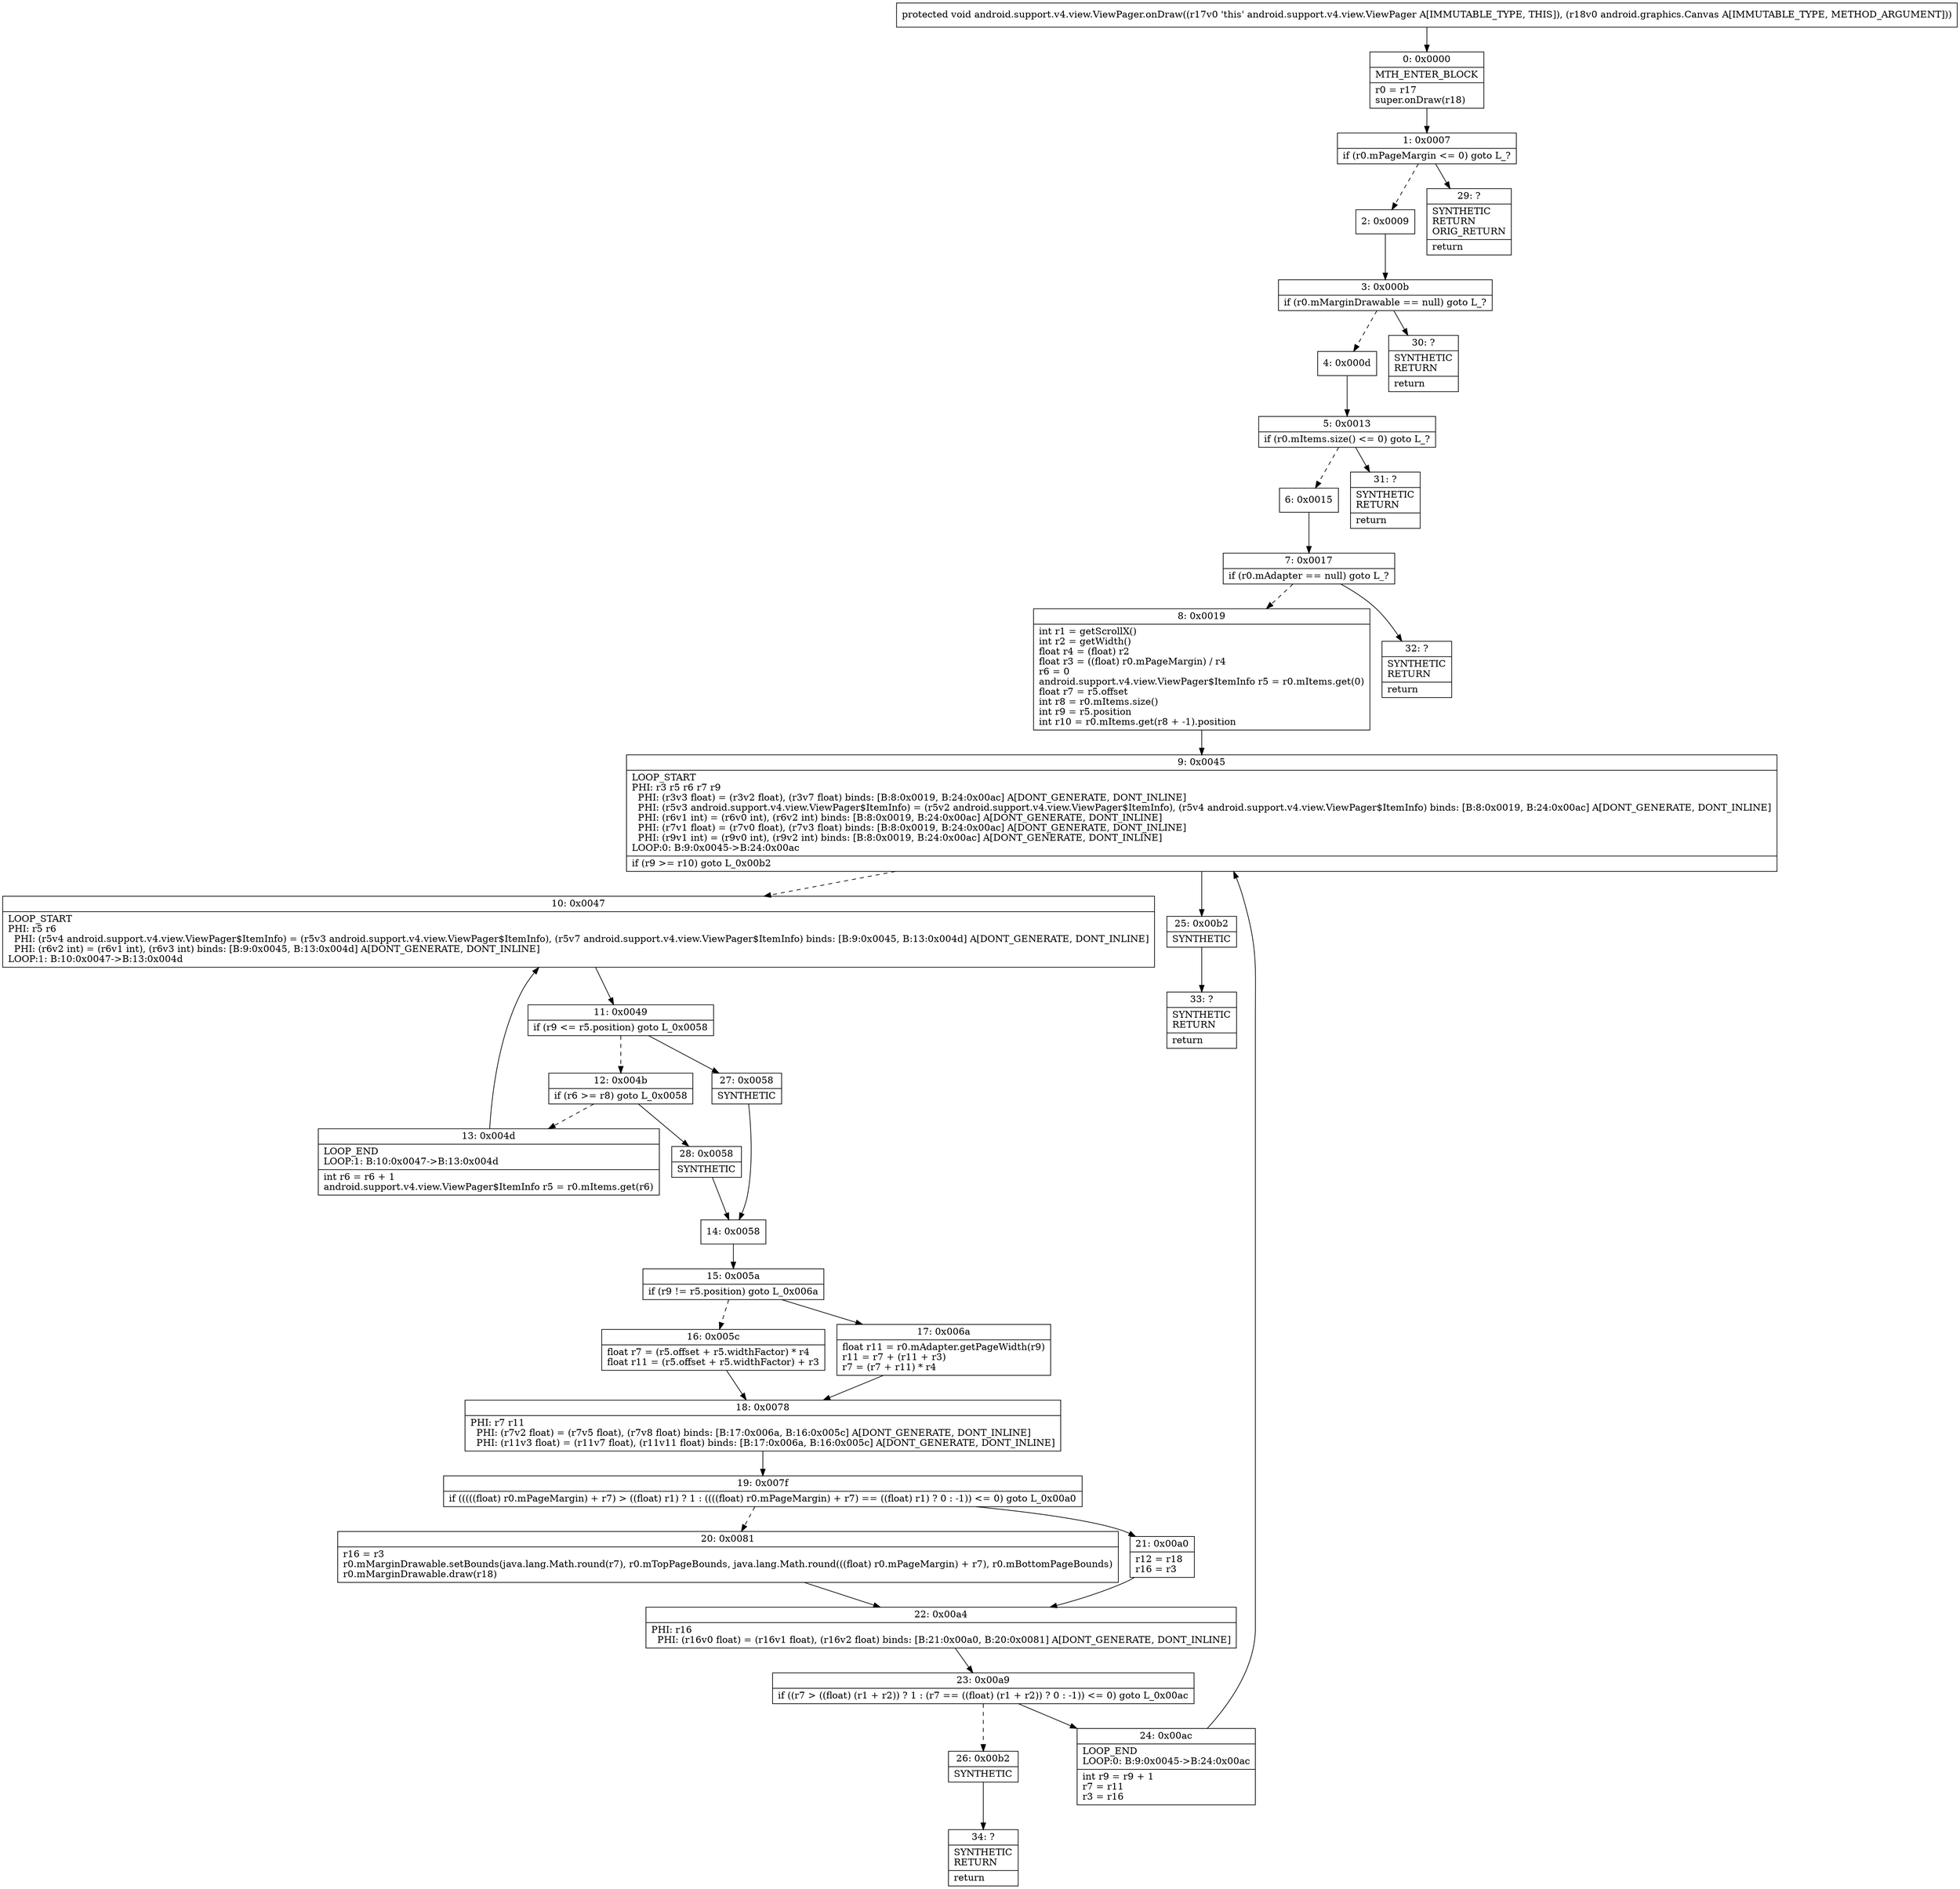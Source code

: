 digraph "CFG forandroid.support.v4.view.ViewPager.onDraw(Landroid\/graphics\/Canvas;)V" {
Node_0 [shape=record,label="{0\:\ 0x0000|MTH_ENTER_BLOCK\l|r0 = r17\lsuper.onDraw(r18)\l}"];
Node_1 [shape=record,label="{1\:\ 0x0007|if (r0.mPageMargin \<= 0) goto L_?\l}"];
Node_2 [shape=record,label="{2\:\ 0x0009}"];
Node_3 [shape=record,label="{3\:\ 0x000b|if (r0.mMarginDrawable == null) goto L_?\l}"];
Node_4 [shape=record,label="{4\:\ 0x000d}"];
Node_5 [shape=record,label="{5\:\ 0x0013|if (r0.mItems.size() \<= 0) goto L_?\l}"];
Node_6 [shape=record,label="{6\:\ 0x0015}"];
Node_7 [shape=record,label="{7\:\ 0x0017|if (r0.mAdapter == null) goto L_?\l}"];
Node_8 [shape=record,label="{8\:\ 0x0019|int r1 = getScrollX()\lint r2 = getWidth()\lfloat r4 = (float) r2\lfloat r3 = ((float) r0.mPageMargin) \/ r4\lr6 = 0\landroid.support.v4.view.ViewPager$ItemInfo r5 = r0.mItems.get(0)\lfloat r7 = r5.offset\lint r8 = r0.mItems.size()\lint r9 = r5.position\lint r10 = r0.mItems.get(r8 + \-1).position\l}"];
Node_9 [shape=record,label="{9\:\ 0x0045|LOOP_START\lPHI: r3 r5 r6 r7 r9 \l  PHI: (r3v3 float) = (r3v2 float), (r3v7 float) binds: [B:8:0x0019, B:24:0x00ac] A[DONT_GENERATE, DONT_INLINE]\l  PHI: (r5v3 android.support.v4.view.ViewPager$ItemInfo) = (r5v2 android.support.v4.view.ViewPager$ItemInfo), (r5v4 android.support.v4.view.ViewPager$ItemInfo) binds: [B:8:0x0019, B:24:0x00ac] A[DONT_GENERATE, DONT_INLINE]\l  PHI: (r6v1 int) = (r6v0 int), (r6v2 int) binds: [B:8:0x0019, B:24:0x00ac] A[DONT_GENERATE, DONT_INLINE]\l  PHI: (r7v1 float) = (r7v0 float), (r7v3 float) binds: [B:8:0x0019, B:24:0x00ac] A[DONT_GENERATE, DONT_INLINE]\l  PHI: (r9v1 int) = (r9v0 int), (r9v2 int) binds: [B:8:0x0019, B:24:0x00ac] A[DONT_GENERATE, DONT_INLINE]\lLOOP:0: B:9:0x0045\-\>B:24:0x00ac\l|if (r9 \>= r10) goto L_0x00b2\l}"];
Node_10 [shape=record,label="{10\:\ 0x0047|LOOP_START\lPHI: r5 r6 \l  PHI: (r5v4 android.support.v4.view.ViewPager$ItemInfo) = (r5v3 android.support.v4.view.ViewPager$ItemInfo), (r5v7 android.support.v4.view.ViewPager$ItemInfo) binds: [B:9:0x0045, B:13:0x004d] A[DONT_GENERATE, DONT_INLINE]\l  PHI: (r6v2 int) = (r6v1 int), (r6v3 int) binds: [B:9:0x0045, B:13:0x004d] A[DONT_GENERATE, DONT_INLINE]\lLOOP:1: B:10:0x0047\-\>B:13:0x004d\l}"];
Node_11 [shape=record,label="{11\:\ 0x0049|if (r9 \<= r5.position) goto L_0x0058\l}"];
Node_12 [shape=record,label="{12\:\ 0x004b|if (r6 \>= r8) goto L_0x0058\l}"];
Node_13 [shape=record,label="{13\:\ 0x004d|LOOP_END\lLOOP:1: B:10:0x0047\-\>B:13:0x004d\l|int r6 = r6 + 1\landroid.support.v4.view.ViewPager$ItemInfo r5 = r0.mItems.get(r6)\l}"];
Node_14 [shape=record,label="{14\:\ 0x0058}"];
Node_15 [shape=record,label="{15\:\ 0x005a|if (r9 != r5.position) goto L_0x006a\l}"];
Node_16 [shape=record,label="{16\:\ 0x005c|float r7 = (r5.offset + r5.widthFactor) * r4\lfloat r11 = (r5.offset + r5.widthFactor) + r3\l}"];
Node_17 [shape=record,label="{17\:\ 0x006a|float r11 = r0.mAdapter.getPageWidth(r9)\lr11 = r7 + (r11 + r3)\lr7 = (r7 + r11) * r4\l}"];
Node_18 [shape=record,label="{18\:\ 0x0078|PHI: r7 r11 \l  PHI: (r7v2 float) = (r7v5 float), (r7v8 float) binds: [B:17:0x006a, B:16:0x005c] A[DONT_GENERATE, DONT_INLINE]\l  PHI: (r11v3 float) = (r11v7 float), (r11v11 float) binds: [B:17:0x006a, B:16:0x005c] A[DONT_GENERATE, DONT_INLINE]\l}"];
Node_19 [shape=record,label="{19\:\ 0x007f|if (((((float) r0.mPageMargin) + r7) \> ((float) r1) ? 1 : ((((float) r0.mPageMargin) + r7) == ((float) r1) ? 0 : \-1)) \<= 0) goto L_0x00a0\l}"];
Node_20 [shape=record,label="{20\:\ 0x0081|r16 = r3\lr0.mMarginDrawable.setBounds(java.lang.Math.round(r7), r0.mTopPageBounds, java.lang.Math.round(((float) r0.mPageMargin) + r7), r0.mBottomPageBounds)\lr0.mMarginDrawable.draw(r18)\l}"];
Node_21 [shape=record,label="{21\:\ 0x00a0|r12 = r18\lr16 = r3\l}"];
Node_22 [shape=record,label="{22\:\ 0x00a4|PHI: r16 \l  PHI: (r16v0 float) = (r16v1 float), (r16v2 float) binds: [B:21:0x00a0, B:20:0x0081] A[DONT_GENERATE, DONT_INLINE]\l}"];
Node_23 [shape=record,label="{23\:\ 0x00a9|if ((r7 \> ((float) (r1 + r2)) ? 1 : (r7 == ((float) (r1 + r2)) ? 0 : \-1)) \<= 0) goto L_0x00ac\l}"];
Node_24 [shape=record,label="{24\:\ 0x00ac|LOOP_END\lLOOP:0: B:9:0x0045\-\>B:24:0x00ac\l|int r9 = r9 + 1\lr7 = r11\lr3 = r16\l}"];
Node_25 [shape=record,label="{25\:\ 0x00b2|SYNTHETIC\l}"];
Node_26 [shape=record,label="{26\:\ 0x00b2|SYNTHETIC\l}"];
Node_27 [shape=record,label="{27\:\ 0x0058|SYNTHETIC\l}"];
Node_28 [shape=record,label="{28\:\ 0x0058|SYNTHETIC\l}"];
Node_29 [shape=record,label="{29\:\ ?|SYNTHETIC\lRETURN\lORIG_RETURN\l|return\l}"];
Node_30 [shape=record,label="{30\:\ ?|SYNTHETIC\lRETURN\l|return\l}"];
Node_31 [shape=record,label="{31\:\ ?|SYNTHETIC\lRETURN\l|return\l}"];
Node_32 [shape=record,label="{32\:\ ?|SYNTHETIC\lRETURN\l|return\l}"];
Node_33 [shape=record,label="{33\:\ ?|SYNTHETIC\lRETURN\l|return\l}"];
Node_34 [shape=record,label="{34\:\ ?|SYNTHETIC\lRETURN\l|return\l}"];
MethodNode[shape=record,label="{protected void android.support.v4.view.ViewPager.onDraw((r17v0 'this' android.support.v4.view.ViewPager A[IMMUTABLE_TYPE, THIS]), (r18v0 android.graphics.Canvas A[IMMUTABLE_TYPE, METHOD_ARGUMENT])) }"];
MethodNode -> Node_0;
Node_0 -> Node_1;
Node_1 -> Node_2[style=dashed];
Node_1 -> Node_29;
Node_2 -> Node_3;
Node_3 -> Node_4[style=dashed];
Node_3 -> Node_30;
Node_4 -> Node_5;
Node_5 -> Node_6[style=dashed];
Node_5 -> Node_31;
Node_6 -> Node_7;
Node_7 -> Node_8[style=dashed];
Node_7 -> Node_32;
Node_8 -> Node_9;
Node_9 -> Node_10[style=dashed];
Node_9 -> Node_25;
Node_10 -> Node_11;
Node_11 -> Node_12[style=dashed];
Node_11 -> Node_27;
Node_12 -> Node_13[style=dashed];
Node_12 -> Node_28;
Node_13 -> Node_10;
Node_14 -> Node_15;
Node_15 -> Node_16[style=dashed];
Node_15 -> Node_17;
Node_16 -> Node_18;
Node_17 -> Node_18;
Node_18 -> Node_19;
Node_19 -> Node_20[style=dashed];
Node_19 -> Node_21;
Node_20 -> Node_22;
Node_21 -> Node_22;
Node_22 -> Node_23;
Node_23 -> Node_24;
Node_23 -> Node_26[style=dashed];
Node_24 -> Node_9;
Node_25 -> Node_33;
Node_26 -> Node_34;
Node_27 -> Node_14;
Node_28 -> Node_14;
}

